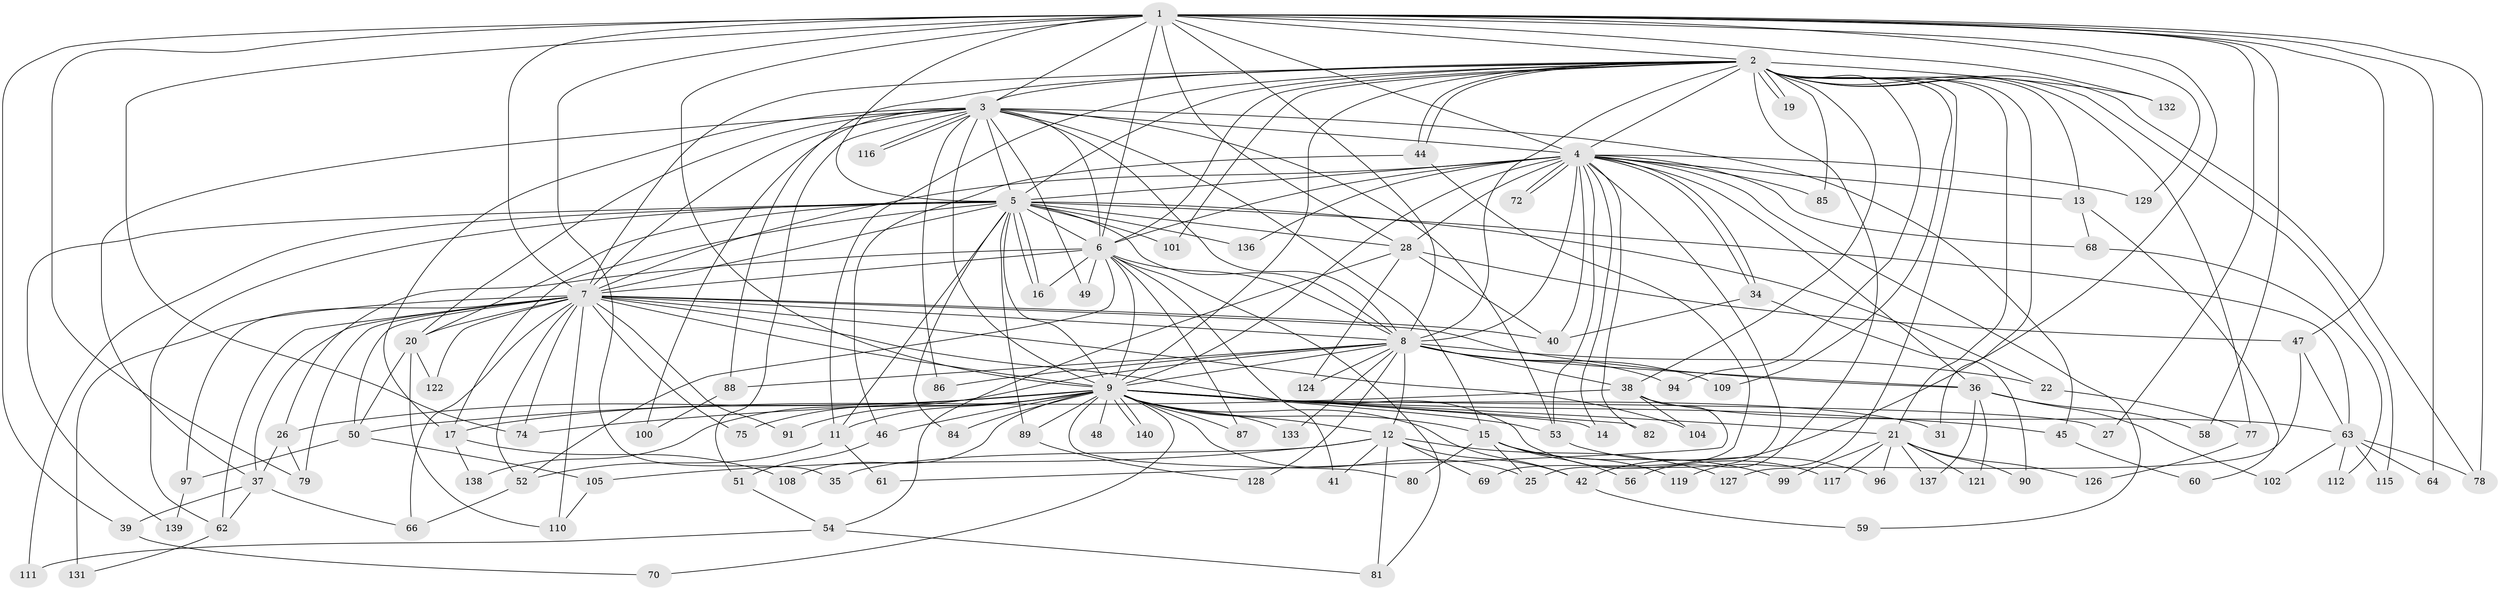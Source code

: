 // Generated by graph-tools (version 1.1) at 2025/23/03/03/25 07:23:47]
// undirected, 107 vertices, 253 edges
graph export_dot {
graph [start="1"]
  node [color=gray90,style=filled];
  1 [super="+18"];
  2 [super="+103"];
  3 [super="+23"];
  4 [super="+135"];
  5 [super="+120"];
  6;
  7 [super="+32"];
  8 [super="+55"];
  9 [super="+10"];
  11 [super="+33"];
  12;
  13;
  14;
  15 [super="+107"];
  16 [super="+73"];
  17 [super="+43"];
  19;
  20 [super="+30"];
  21 [super="+24"];
  22 [super="+141"];
  25 [super="+114"];
  26 [super="+125"];
  27;
  28 [super="+29"];
  31;
  34 [super="+57"];
  35;
  36 [super="+71"];
  37 [super="+106"];
  38;
  39;
  40 [super="+83"];
  41;
  42 [super="+92"];
  44;
  45 [super="+118"];
  46;
  47;
  48;
  49;
  50 [super="+65"];
  51;
  52 [super="+98"];
  53 [super="+67"];
  54;
  56;
  58;
  59;
  60;
  61;
  62 [super="+76"];
  63 [super="+95"];
  64;
  66 [super="+123"];
  68;
  69;
  70;
  72;
  74 [super="+134"];
  75;
  77;
  78;
  79 [super="+130"];
  80;
  81 [super="+93"];
  82;
  84;
  85 [super="+142"];
  86;
  87;
  88;
  89;
  90;
  91;
  94;
  96;
  97;
  99;
  100;
  101;
  102;
  104;
  105;
  108;
  109;
  110 [super="+113"];
  111;
  112;
  115;
  116;
  117;
  119;
  121;
  122;
  124;
  126;
  127;
  128;
  129;
  131;
  132;
  133;
  136;
  137;
  138;
  139;
  140;
  1 -- 2;
  1 -- 3 [weight=2];
  1 -- 4;
  1 -- 5;
  1 -- 6;
  1 -- 7;
  1 -- 8;
  1 -- 9 [weight=3];
  1 -- 27;
  1 -- 28;
  1 -- 35;
  1 -- 58;
  1 -- 64;
  1 -- 74;
  1 -- 78;
  1 -- 129;
  1 -- 132;
  1 -- 39;
  1 -- 42;
  1 -- 47;
  1 -- 79;
  2 -- 3;
  2 -- 4;
  2 -- 5;
  2 -- 6;
  2 -- 7;
  2 -- 8 [weight=2];
  2 -- 9 [weight=2];
  2 -- 11;
  2 -- 13;
  2 -- 19;
  2 -- 19;
  2 -- 21 [weight=2];
  2 -- 31;
  2 -- 38;
  2 -- 44;
  2 -- 44;
  2 -- 56;
  2 -- 77;
  2 -- 85;
  2 -- 88;
  2 -- 94;
  2 -- 101;
  2 -- 109;
  2 -- 115;
  2 -- 132;
  2 -- 78;
  2 -- 119;
  3 -- 4;
  3 -- 5 [weight=2];
  3 -- 6;
  3 -- 7;
  3 -- 8;
  3 -- 9 [weight=2];
  3 -- 15 [weight=2];
  3 -- 17;
  3 -- 37;
  3 -- 45 [weight=2];
  3 -- 49;
  3 -- 51;
  3 -- 53;
  3 -- 86;
  3 -- 116;
  3 -- 116;
  3 -- 100;
  3 -- 20;
  4 -- 5;
  4 -- 6;
  4 -- 7 [weight=2];
  4 -- 8;
  4 -- 9 [weight=2];
  4 -- 13;
  4 -- 14;
  4 -- 25;
  4 -- 34;
  4 -- 34;
  4 -- 36;
  4 -- 40;
  4 -- 53;
  4 -- 59;
  4 -- 68;
  4 -- 72;
  4 -- 72;
  4 -- 82;
  4 -- 85 [weight=2];
  4 -- 129;
  4 -- 136;
  4 -- 28 [weight=2];
  5 -- 6;
  5 -- 7;
  5 -- 8;
  5 -- 9 [weight=2];
  5 -- 16;
  5 -- 16;
  5 -- 20;
  5 -- 22;
  5 -- 28;
  5 -- 63;
  5 -- 84;
  5 -- 89;
  5 -- 101;
  5 -- 111;
  5 -- 136;
  5 -- 139;
  5 -- 11;
  5 -- 62;
  5 -- 17;
  6 -- 7;
  6 -- 8;
  6 -- 9 [weight=2];
  6 -- 41;
  6 -- 49;
  6 -- 52;
  6 -- 87;
  6 -- 26;
  6 -- 81;
  6 -- 16;
  7 -- 8;
  7 -- 9 [weight=2];
  7 -- 20;
  7 -- 37;
  7 -- 52;
  7 -- 62;
  7 -- 66;
  7 -- 75;
  7 -- 79;
  7 -- 91;
  7 -- 104;
  7 -- 110;
  7 -- 117;
  7 -- 122;
  7 -- 131;
  7 -- 36;
  7 -- 50;
  7 -- 97;
  7 -- 74;
  7 -- 40;
  8 -- 9 [weight=2];
  8 -- 12;
  8 -- 22 [weight=2];
  8 -- 36;
  8 -- 38;
  8 -- 86;
  8 -- 88;
  8 -- 94;
  8 -- 109;
  8 -- 124;
  8 -- 128;
  8 -- 133;
  8 -- 138;
  9 -- 11;
  9 -- 15;
  9 -- 17;
  9 -- 26 [weight=2];
  9 -- 70;
  9 -- 75;
  9 -- 89;
  9 -- 133;
  9 -- 140;
  9 -- 140;
  9 -- 12;
  9 -- 14;
  9 -- 80;
  9 -- 82;
  9 -- 84;
  9 -- 21;
  9 -- 87;
  9 -- 27;
  9 -- 91;
  9 -- 31;
  9 -- 42;
  9 -- 108;
  9 -- 45;
  9 -- 46;
  9 -- 48;
  9 -- 74;
  9 -- 25;
  9 -- 53;
  11 -- 61;
  11 -- 52;
  12 -- 35;
  12 -- 41;
  12 -- 69;
  12 -- 81;
  12 -- 105;
  12 -- 127;
  12 -- 42;
  13 -- 60;
  13 -- 68;
  15 -- 25;
  15 -- 56;
  15 -- 80;
  15 -- 99;
  15 -- 119;
  17 -- 108;
  17 -- 138;
  20 -- 110;
  20 -- 50;
  20 -- 122;
  21 -- 90;
  21 -- 99;
  21 -- 96;
  21 -- 121;
  21 -- 117;
  21 -- 137;
  21 -- 126;
  22 -- 77;
  26 -- 79;
  26 -- 37;
  28 -- 40;
  28 -- 47;
  28 -- 54;
  28 -- 124;
  34 -- 90;
  34 -- 40;
  36 -- 58;
  36 -- 102;
  36 -- 121;
  36 -- 137;
  37 -- 39;
  37 -- 62;
  37 -- 66;
  38 -- 50;
  38 -- 61;
  38 -- 63;
  38 -- 104;
  39 -- 70;
  42 -- 59;
  44 -- 46;
  44 -- 69;
  45 -- 60;
  46 -- 51;
  47 -- 127;
  47 -- 63;
  50 -- 97;
  50 -- 105;
  51 -- 54;
  52 -- 66;
  53 -- 96;
  54 -- 81;
  54 -- 111;
  62 -- 131;
  63 -- 64;
  63 -- 78;
  63 -- 102;
  63 -- 115;
  63 -- 112;
  68 -- 112;
  77 -- 126;
  88 -- 100;
  89 -- 128;
  97 -- 139;
  105 -- 110;
}
